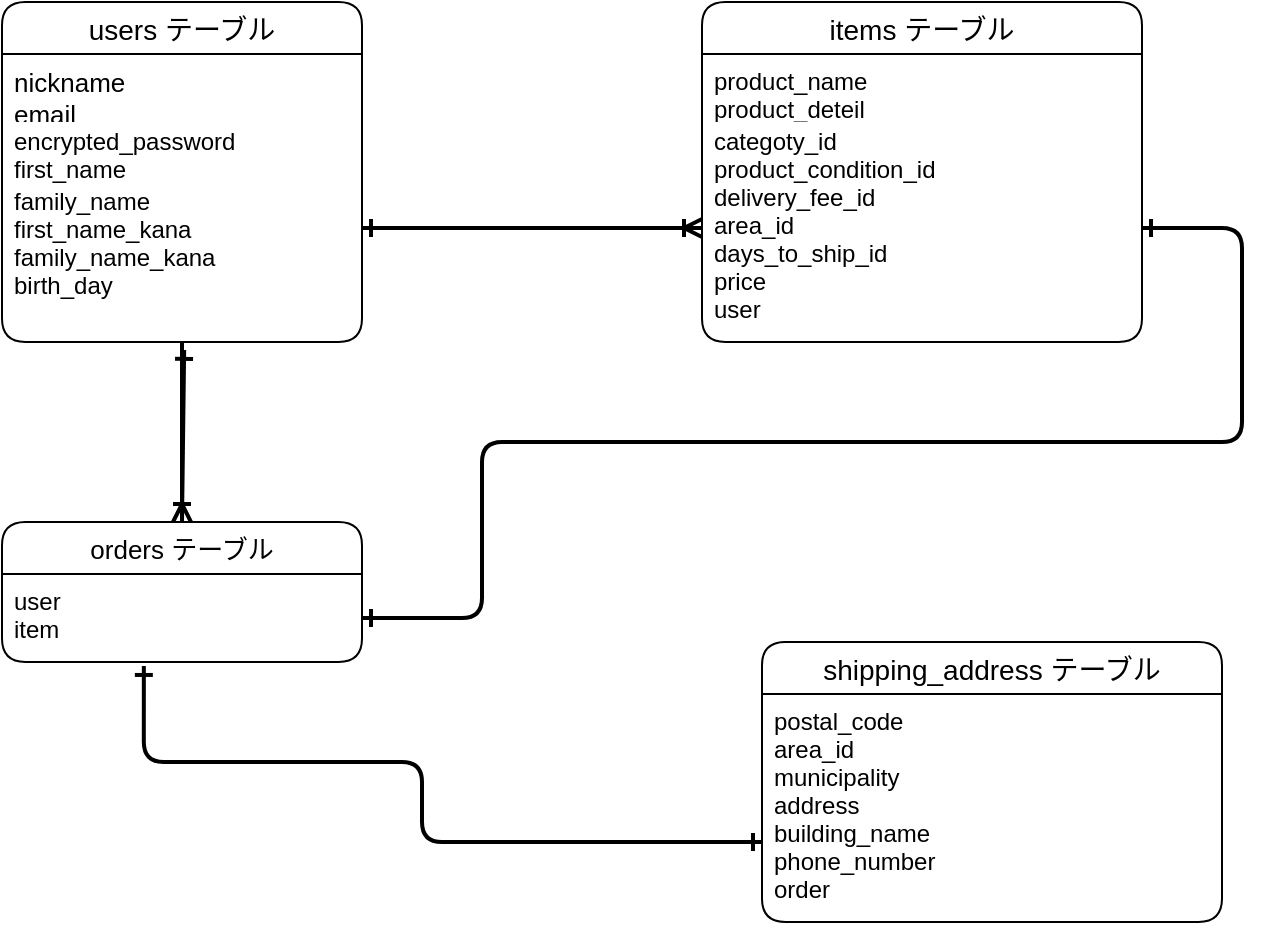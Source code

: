 <mxfile version="13.6.5">
    <diagram id="2TqjBr9z-x-9Schcrmxn" name="ページ1">
        <mxGraphModel dx="898" dy="584" grid="1" gridSize="10" guides="1" tooltips="1" connect="1" arrows="1" fold="1" page="1" pageScale="1" pageWidth="827" pageHeight="1169" background="none" math="0" shadow="0">
            <root>
                <mxCell id="0"/>
                <mxCell id="1" parent="0"/>
                <mxCell id="21" style="edgeStyle=none;rounded=1;sketch=0;orthogonalLoop=1;jettySize=auto;html=1;entryX=0.5;entryY=0;entryDx=0;entryDy=0;endArrow=ERoneToMany;endFill=0;strokeWidth=2;" edge="1" parent="1" source="2" target="10">
                    <mxGeometry relative="1" as="geometry"/>
                </mxCell>
                <mxCell id="2" value="users テーブル" style="swimlane;fontStyle=0;childLayout=stackLayout;horizontal=1;startSize=26;horizontalStack=0;resizeParent=1;resizeParentMax=0;resizeLast=0;collapsible=1;marginBottom=0;align=center;fontSize=14;rounded=1;" parent="1" vertex="1">
                    <mxGeometry x="100" y="100" width="180" height="170" as="geometry"/>
                </mxCell>
                <mxCell id="3" value="nickname&#10;email&#10;&#10;" style="text;strokeColor=none;fillColor=none;spacingLeft=4;spacingRight=4;overflow=hidden;rotatable=0;points=[[0,0.5],[1,0.5]];portConstraint=eastwest;fontSize=13;rounded=1;" parent="2" vertex="1">
                    <mxGeometry y="26" width="180" height="30" as="geometry"/>
                </mxCell>
                <mxCell id="4" value="encrypted_password&#10;first_name" style="text;strokeColor=none;fillColor=none;spacingLeft=4;spacingRight=4;overflow=hidden;rotatable=0;points=[[0,0.5],[1,0.5]];portConstraint=eastwest;fontSize=12;rounded=1;" parent="2" vertex="1">
                    <mxGeometry y="56" width="180" height="114" as="geometry"/>
                </mxCell>
                <mxCell id="5" value="family_name&#10;first_name_kana&#10;family_name_kana&#10;birth_day" style="text;strokeColor=none;fillColor=none;spacingLeft=4;spacingRight=4;overflow=hidden;rotatable=0;points=[[0,0.5],[1,0.5]];portConstraint=eastwest;fontSize=12;rounded=1;" parent="1" vertex="1">
                    <mxGeometry x="100" y="186" width="160" height="74" as="geometry"/>
                </mxCell>
                <mxCell id="6" value="items テーブル" style="swimlane;fontStyle=0;childLayout=stackLayout;horizontal=1;startSize=26;horizontalStack=0;resizeParent=1;resizeParentMax=0;resizeLast=0;collapsible=1;marginBottom=0;align=center;fontSize=14;rounded=1;" parent="1" vertex="1">
                    <mxGeometry x="450" y="100" width="220" height="170" as="geometry"/>
                </mxCell>
                <mxCell id="8" value="product_name&#10;product_deteil" style="text;strokeColor=none;fillColor=none;spacingLeft=4;spacingRight=4;overflow=hidden;rotatable=0;points=[[0,0.5],[1,0.5]];portConstraint=eastwest;fontSize=12;rounded=1;" parent="6" vertex="1">
                    <mxGeometry y="26" width="220" height="30" as="geometry"/>
                </mxCell>
                <mxCell id="9" value="categoty_id&#10;product_condition_id&#10;delivery_fee_id&#10;area_id&#10;days_to_ship_id&#10;price&#10;user" style="text;strokeColor=none;fillColor=none;spacingLeft=4;spacingRight=4;overflow=hidden;rotatable=0;points=[[0,0.5],[1,0.5]];portConstraint=eastwest;fontSize=12;rounded=1;" parent="6" vertex="1">
                    <mxGeometry y="56" width="220" height="114" as="geometry"/>
                </mxCell>
                <mxCell id="24" style="edgeStyle=none;rounded=1;sketch=0;orthogonalLoop=1;jettySize=auto;html=1;exitX=0.5;exitY=0;exitDx=0;exitDy=0;entryX=0.506;entryY=1.035;entryDx=0;entryDy=0;entryPerimeter=0;endArrow=ERone;endFill=0;strokeWidth=2;" edge="1" parent="1" source="10" target="4">
                    <mxGeometry relative="1" as="geometry"/>
                </mxCell>
                <mxCell id="10" value="orders テーブル" style="swimlane;fontStyle=0;childLayout=stackLayout;horizontal=1;startSize=26;horizontalStack=0;resizeParent=1;resizeParentMax=0;resizeLast=0;collapsible=1;marginBottom=0;align=center;fontSize=13;rounded=1;" parent="1" vertex="1">
                    <mxGeometry x="100" y="360" width="180" height="70" as="geometry"/>
                </mxCell>
                <mxCell id="11" value="user&#10;item" style="text;strokeColor=none;fillColor=none;spacingLeft=4;spacingRight=4;overflow=hidden;rotatable=0;points=[[0,0.5],[1,0.5]];portConstraint=eastwest;fontSize=12;rounded=1;" parent="10" vertex="1">
                    <mxGeometry y="26" width="180" height="44" as="geometry"/>
                </mxCell>
                <mxCell id="17" value="&#10;&#10;" style="text;strokeColor=none;fillColor=none;spacingLeft=4;spacingRight=4;overflow=hidden;rotatable=0;points=[[0,0.5],[1,0.5]];portConstraint=eastwest;fontSize=12;rounded=1;" parent="1" vertex="1">
                    <mxGeometry x="480" y="430" width="230" height="30" as="geometry"/>
                </mxCell>
                <mxCell id="20" style="edgeStyle=orthogonalEdgeStyle;curved=0;rounded=1;sketch=0;orthogonalLoop=1;jettySize=auto;html=1;exitX=1;exitY=0.5;exitDx=0;exitDy=0;entryX=0;entryY=0.5;entryDx=0;entryDy=0;verticalAlign=middle;horizontal=1;endArrow=ERoneToMany;endFill=0;strokeWidth=2;" edge="1" parent="1" source="4" target="9">
                    <mxGeometry relative="1" as="geometry"/>
                </mxCell>
                <mxCell id="22" style="edgeStyle=none;rounded=1;sketch=0;orthogonalLoop=1;jettySize=auto;html=1;exitX=0;exitY=0.5;exitDx=0;exitDy=0;endArrow=ERone;endFill=0;strokeWidth=2;" edge="1" parent="1" source="9">
                    <mxGeometry relative="1" as="geometry">
                        <mxPoint x="280" y="213" as="targetPoint"/>
                    </mxGeometry>
                </mxCell>
                <mxCell id="25" style="edgeStyle=orthogonalEdgeStyle;rounded=1;sketch=0;orthogonalLoop=1;jettySize=auto;html=1;exitX=1;exitY=0.5;exitDx=0;exitDy=0;endArrow=ERone;endFill=0;strokeWidth=2;strokeColor=none;entryX=1.033;entryY=0.364;entryDx=0;entryDy=0;entryPerimeter=0;" edge="1" parent="1" source="9" target="11">
                    <mxGeometry relative="1" as="geometry">
                        <mxPoint x="430" y="340" as="targetPoint"/>
                        <Array as="points">
                            <mxPoint x="690" y="213"/>
                            <mxPoint x="690" y="330"/>
                            <mxPoint x="330" y="330"/>
                            <mxPoint x="330" y="408"/>
                        </Array>
                    </mxGeometry>
                </mxCell>
                <mxCell id="26" style="edgeStyle=orthogonalEdgeStyle;rounded=1;sketch=0;orthogonalLoop=1;jettySize=auto;html=1;exitX=1;exitY=0.5;exitDx=0;exitDy=0;endArrow=ERone;endFill=0;strokeWidth=2;entryX=1;entryY=0.5;entryDx=0;entryDy=0;startArrow=ERone;startFill=0;" edge="1" parent="1" source="9" target="11">
                    <mxGeometry relative="1" as="geometry">
                        <mxPoint x="300" y="420" as="targetPoint"/>
                        <Array as="points">
                            <mxPoint x="720" y="213"/>
                            <mxPoint x="720" y="320"/>
                            <mxPoint x="340" y="320"/>
                            <mxPoint x="340" y="408"/>
                        </Array>
                    </mxGeometry>
                </mxCell>
                <mxCell id="28" style="edgeStyle=orthogonalEdgeStyle;rounded=1;sketch=0;orthogonalLoop=1;jettySize=auto;html=1;exitX=1;exitY=0.5;exitDx=0;exitDy=0;endArrow=diamond;endFill=1;strokeWidth=2;strokeColor=none;" edge="1" parent="1" source="11" target="9">
                    <mxGeometry relative="1" as="geometry">
                        <mxPoint x="680" y="210" as="targetPoint"/>
                        <Array as="points">
                            <mxPoint x="340" y="408"/>
                            <mxPoint x="340" y="320"/>
                            <mxPoint x="720" y="320"/>
                            <mxPoint x="720" y="210"/>
                        </Array>
                    </mxGeometry>
                </mxCell>
                <mxCell id="14" value="shipping_address テーブル" style="swimlane;fontStyle=0;childLayout=stackLayout;horizontal=1;startSize=26;horizontalStack=0;resizeParent=1;resizeParentMax=0;resizeLast=0;collapsible=1;marginBottom=0;align=center;fontSize=14;rounded=1;" parent="1" vertex="1">
                    <mxGeometry x="480" y="420" width="230" height="140" as="geometry"/>
                </mxCell>
                <mxCell id="15" value="postal_code&#10;area_id&#10;municipality&#10;address&#10;building_name&#10;phone_number&#10;order&#10;" style="text;strokeColor=none;fillColor=none;spacingLeft=4;spacingRight=4;overflow=hidden;rotatable=0;points=[[0,0.5],[1,0.5]];portConstraint=eastwest;fontSize=12;rounded=1;" parent="14" vertex="1">
                    <mxGeometry y="26" width="230" height="114" as="geometry"/>
                </mxCell>
                <mxCell id="32" style="edgeStyle=orthogonalEdgeStyle;rounded=1;sketch=0;orthogonalLoop=1;jettySize=auto;html=1;startArrow=ERone;startFill=0;endArrow=ERone;endFill=0;strokeWidth=2;entryX=0.394;entryY=1.045;entryDx=0;entryDy=0;entryPerimeter=0;" edge="1" parent="1" source="15" target="11">
                    <mxGeometry relative="1" as="geometry">
                        <mxPoint x="171" y="450" as="targetPoint"/>
                        <Array as="points">
                            <mxPoint x="310" y="520"/>
                            <mxPoint x="310" y="480"/>
                            <mxPoint x="171" y="480"/>
                        </Array>
                    </mxGeometry>
                </mxCell>
            </root>
        </mxGraphModel>
    </diagram>
</mxfile>